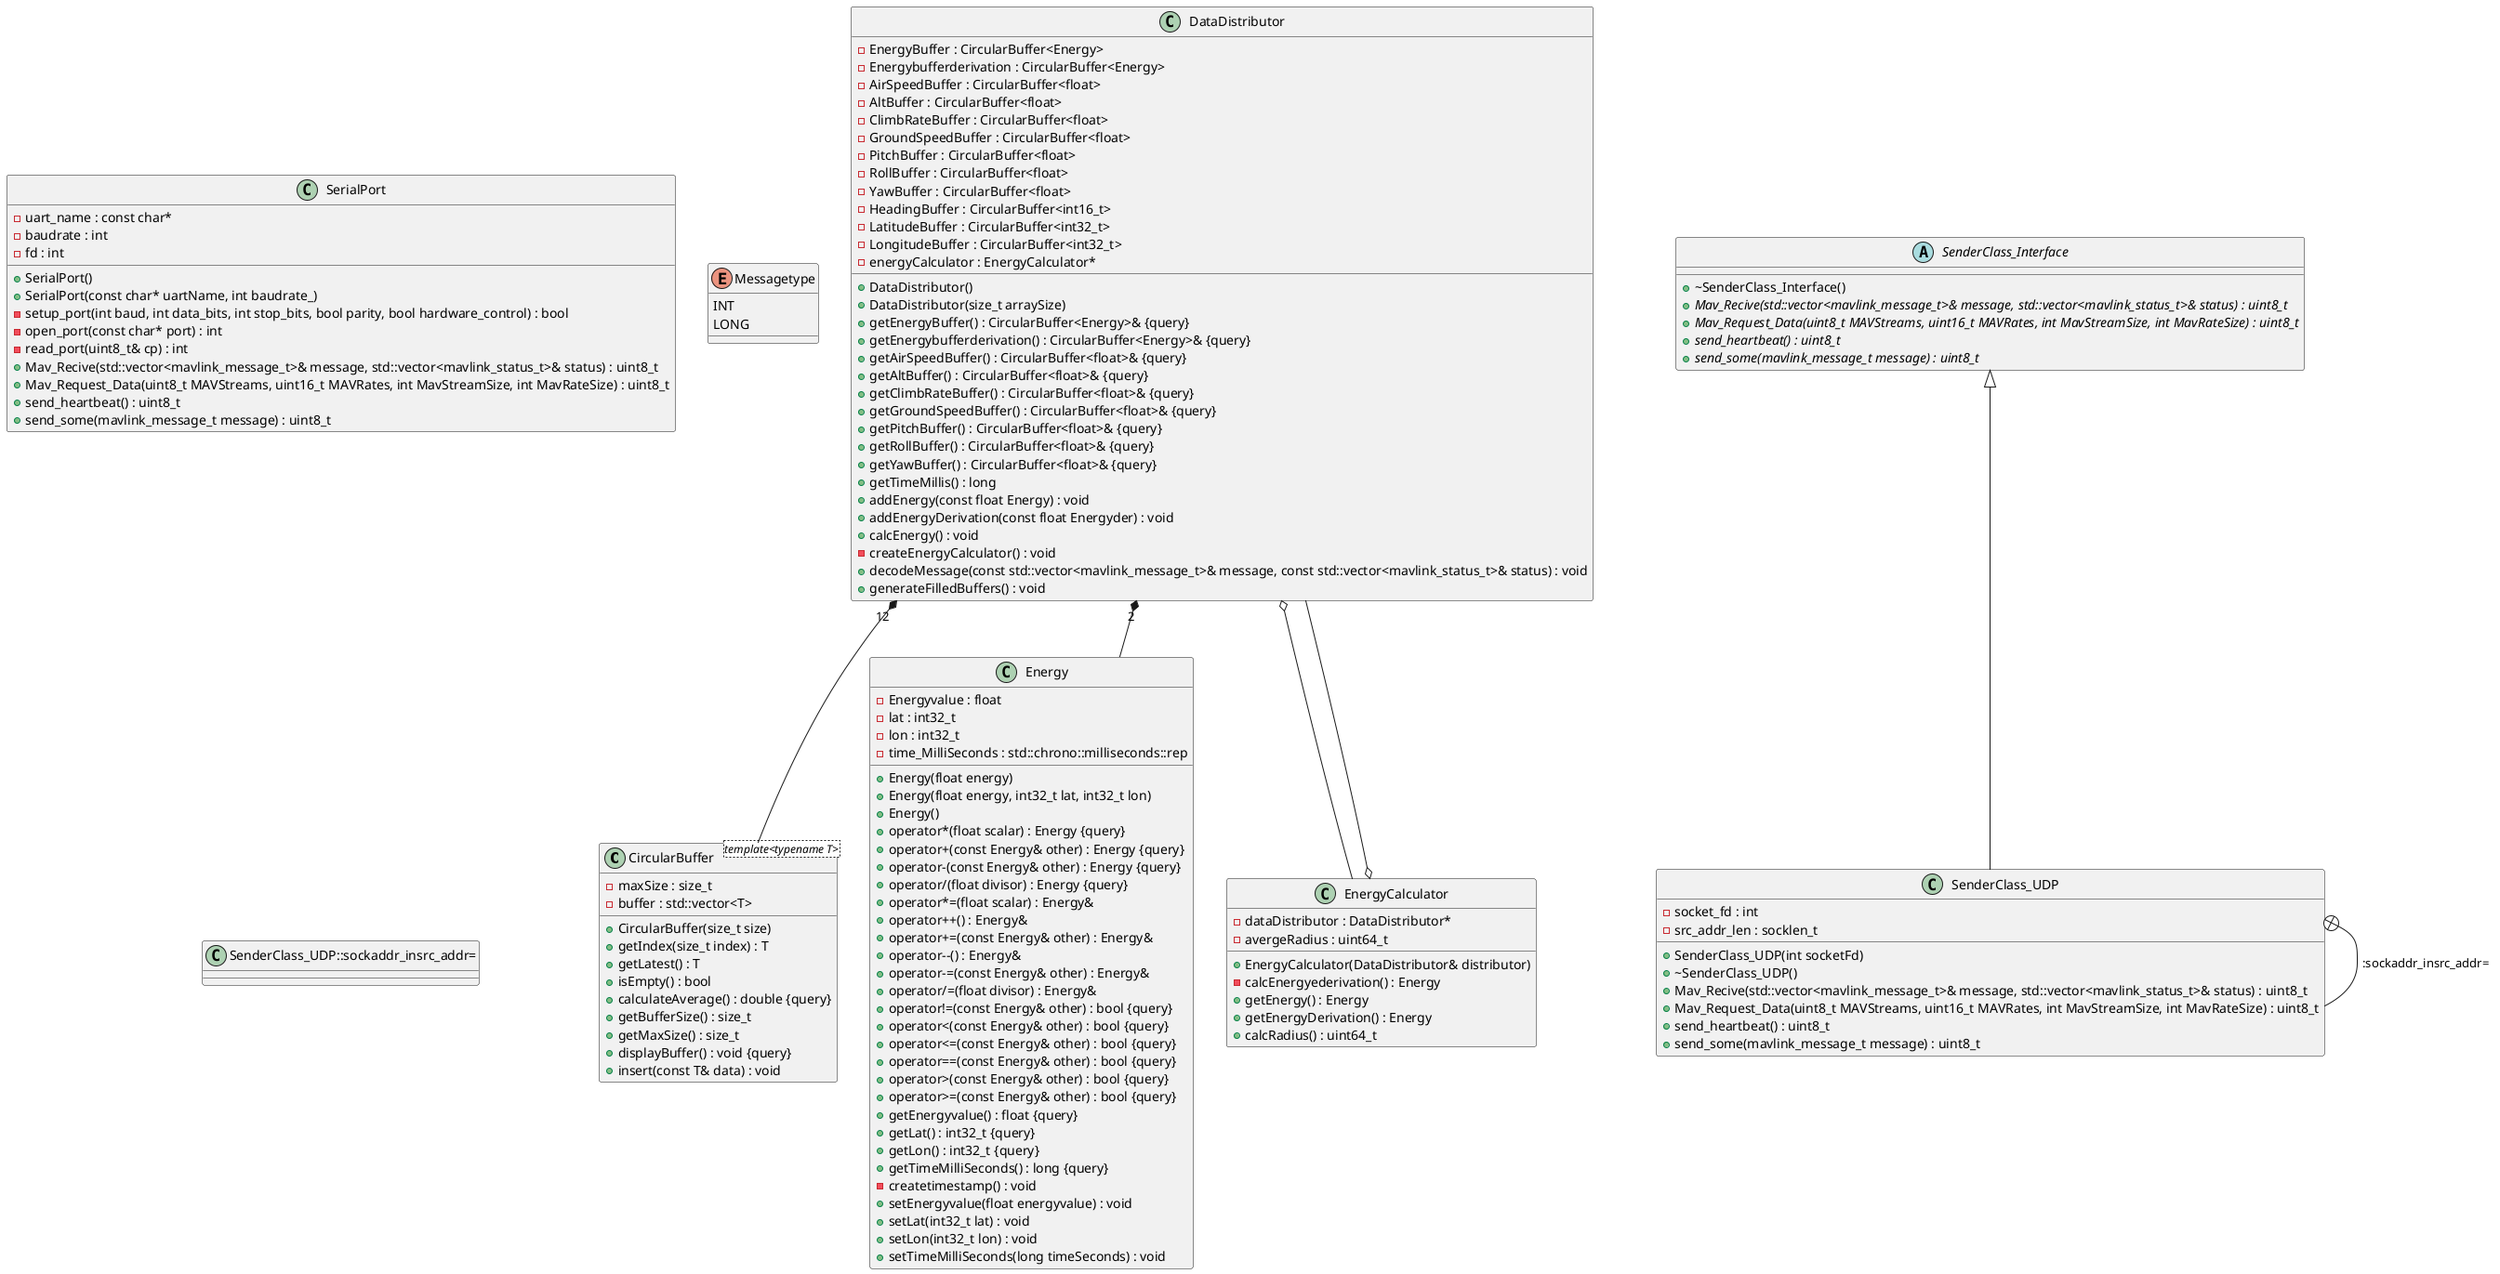 @startuml





/' Objects '/

class CircularBuffer <template<typename T>> {
	+CircularBuffer(size_t size)
	+getIndex(size_t index) : T
	+getLatest() : T
	+isEmpty() : bool
	+calculateAverage() : double {query}
	+getBufferSize() : size_t
	+getMaxSize() : size_t
	-maxSize : size_t
	-buffer : std::vector<T>
	+displayBuffer() : void {query}
	+insert(const T& data) : void
}


class DataDistributor {
	+DataDistributor()
	+DataDistributor(size_t arraySize)
	-EnergyBuffer : CircularBuffer<Energy>
	-Energybufferderivation : CircularBuffer<Energy>
	+getEnergyBuffer() : CircularBuffer<Energy>& {query}
	+getEnergybufferderivation() : CircularBuffer<Energy>& {query}
	-AirSpeedBuffer : CircularBuffer<float>
	-AltBuffer : CircularBuffer<float>
	-ClimbRateBuffer : CircularBuffer<float>
	-GroundSpeedBuffer : CircularBuffer<float>
	-PitchBuffer : CircularBuffer<float>
	-RollBuffer : CircularBuffer<float>
	-YawBuffer : CircularBuffer<float>
	+getAirSpeedBuffer() : CircularBuffer<float>& {query}
	+getAltBuffer() : CircularBuffer<float>& {query}
	+getClimbRateBuffer() : CircularBuffer<float>& {query}
	+getGroundSpeedBuffer() : CircularBuffer<float>& {query}
	+getPitchBuffer() : CircularBuffer<float>& {query}
	+getRollBuffer() : CircularBuffer<float>& {query}
	+getYawBuffer() : CircularBuffer<float>& {query}
	-HeadingBuffer : CircularBuffer<int16_t>
	-LatitudeBuffer : CircularBuffer<int32_t>
	-LongitudeBuffer : CircularBuffer<int32_t>
	-energyCalculator : EnergyCalculator*
	+getTimeMillis() : long
	+addEnergy(const float Energy) : void
	+addEnergyDerivation(const float Energyder) : void
	+calcEnergy() : void
	-createEnergyCalculator() : void
	+decodeMessage(const std::vector<mavlink_message_t>& message, const std::vector<mavlink_status_t>& status) : void
	+generateFilledBuffers() : void
}


class Energy {
	+Energy(float energy)
	+Energy(float energy, int32_t lat, int32_t lon)
	+Energy()
	+operator*(float scalar) : Energy {query}
	+operator+(const Energy& other) : Energy {query}
	+operator-(const Energy& other) : Energy {query}
	+operator/(float divisor) : Energy {query}
	+operator*=(float scalar) : Energy&
	+operator++() : Energy&
	+operator+=(const Energy& other) : Energy&
	+operator--() : Energy&
	+operator-=(const Energy& other) : Energy&
	+operator/=(float divisor) : Energy&
	+operator!=(const Energy& other) : bool {query}
	+operator<(const Energy& other) : bool {query}
	+operator<=(const Energy& other) : bool {query}
	+operator==(const Energy& other) : bool {query}
	+operator>(const Energy& other) : bool {query}
	+operator>=(const Energy& other) : bool {query}
	-Energyvalue : float
	+getEnergyvalue() : float {query}
	+getLat() : int32_t {query}
	+getLon() : int32_t {query}
	-lat : int32_t
	-lon : int32_t
	+getTimeMilliSeconds() : long {query}
	-time_MilliSeconds : std::chrono::milliseconds::rep
	-createtimestamp() : void
	+setEnergyvalue(float energyvalue) : void
	+setLat(int32_t lat) : void
	+setLon(int32_t lon) : void
	+setTimeMilliSeconds(long timeSeconds) : void
}


class EnergyCalculator {
	+EnergyCalculator(DataDistributor& distributor)
	-dataDistributor : DataDistributor*
	-calcEnergyederivation() : Energy
	+getEnergy() : Energy
	+getEnergyDerivation() : Energy
	-avergeRadius : uint64_t
	+calcRadius() : uint64_t
}


abstract class SenderClass_Interface {
	+~SenderClass_Interface()
	+{abstract} Mav_Recive(std::vector<mavlink_message_t>& message, std::vector<mavlink_status_t>& status) : uint8_t
	+{abstract} Mav_Request_Data(uint8_t MAVStreams, uint16_t MAVRates, int MavStreamSize, int MavRateSize) : uint8_t
	+{abstract} send_heartbeat() : uint8_t
	+{abstract} send_some(mavlink_message_t message) : uint8_t
}


class SenderClass_UDP {
	+SenderClass_UDP(int socketFd)
	+~SenderClass_UDP()
	-socket_fd : int
	-src_addr_len : socklen_t
	+Mav_Recive(std::vector<mavlink_message_t>& message, std::vector<mavlink_status_t>& status) : uint8_t
	+Mav_Request_Data(uint8_t MAVStreams, uint16_t MAVRates, int MavStreamSize, int MavRateSize) : uint8_t
	+send_heartbeat() : uint8_t
	+send_some(mavlink_message_t message) : uint8_t
}


class SerialPort {
	+SerialPort()
	+SerialPort(const char* uartName, int baudrate_)
	-setup_port(int baud, int data_bits, int stop_bits, bool parity, bool hardware_control) : bool
	-uart_name : const char*
	-baudrate : int
	-fd : int
	-open_port(const char* port) : int
	-read_port(uint8_t& cp) : int
	+Mav_Recive(std::vector<mavlink_message_t>& message, std::vector<mavlink_status_t>& status) : uint8_t
	+Mav_Request_Data(uint8_t MAVStreams, uint16_t MAVRates, int MavStreamSize, int MavRateSize) : uint8_t
	+send_heartbeat() : uint8_t
	+send_some(mavlink_message_t message) : uint8_t
}


enum Messagetype {
	INT
	LONG
}


class SenderClass_UDP::sockaddr_insrc_addr= {
}





/' Inheritance relationships '/

.SenderClass_Interface <|-- .SenderClass_UDP





/' Aggregation relationships '/

.DataDistributor "12" *-- .CircularBuffer


.DataDistributor "2" *-- .Energy


.DataDistributor o-- .EnergyCalculator


.EnergyCalculator o-- .DataDistributor






/' Nested objects '/

.SenderClass_UDP +-- .SenderClass_UDP::sockaddr_insrc_addr=




@enduml
